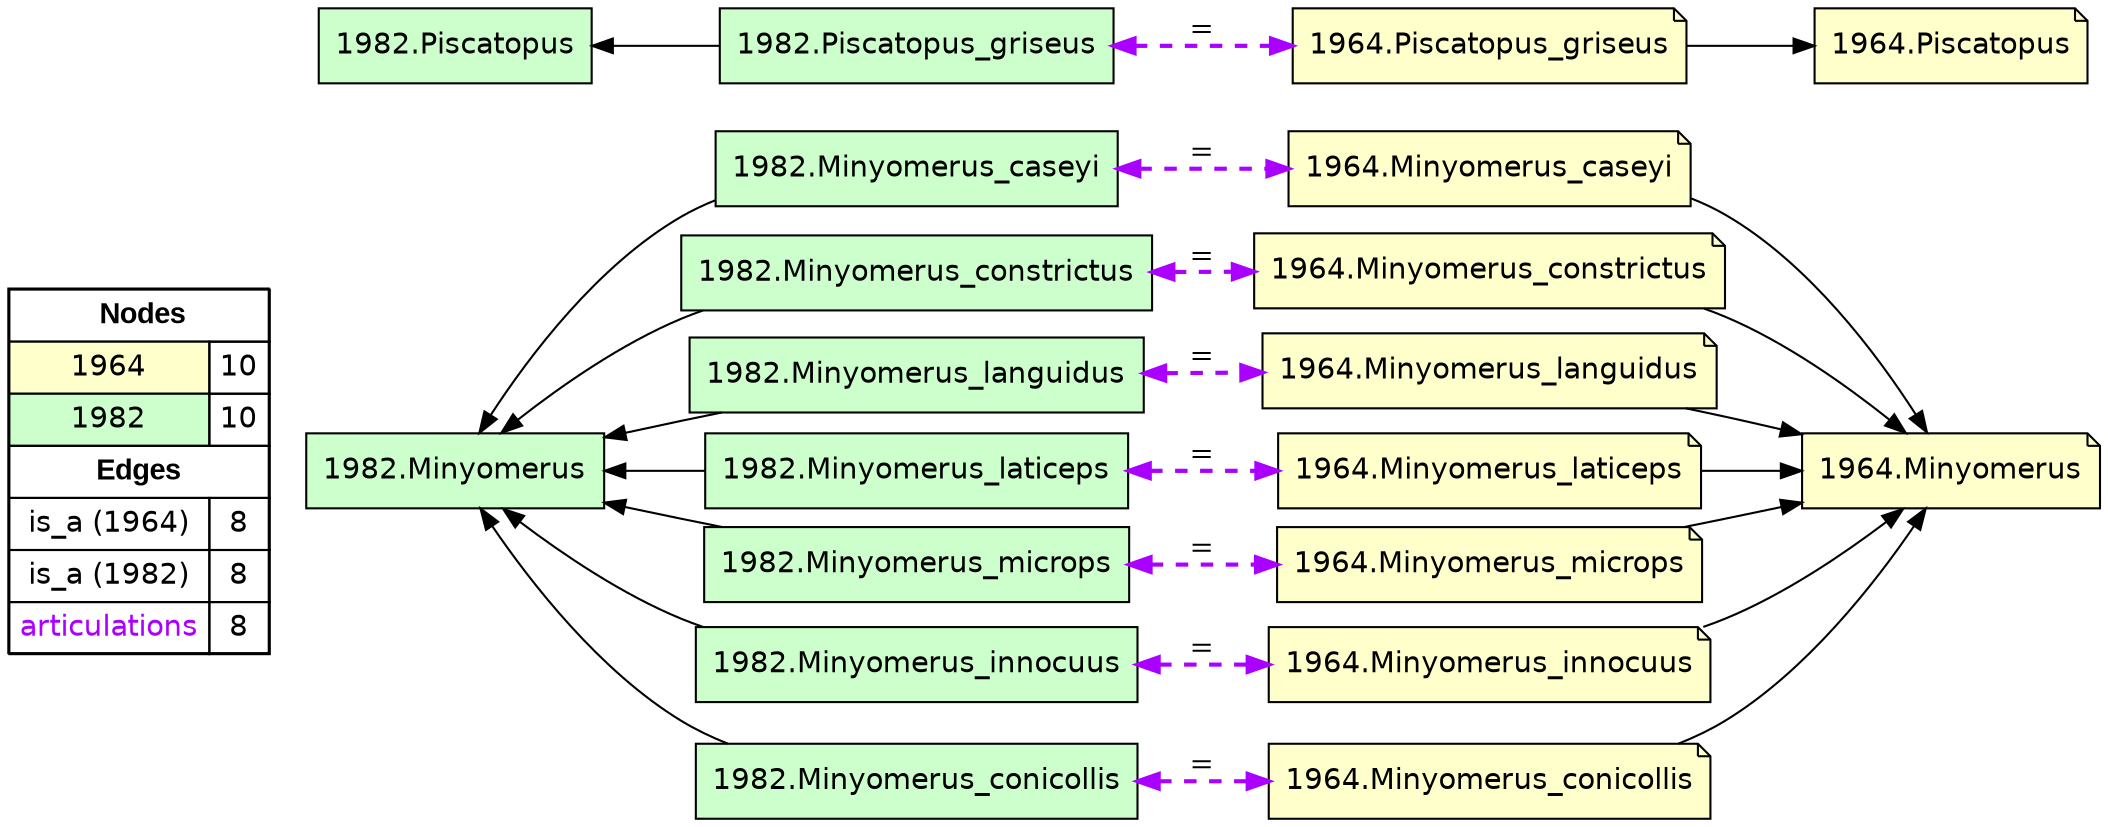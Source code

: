 digraph{
rankdir=LR
node[shape=circle style=filled fillcolor="#FFFFFF"] 
node[shape=note style=filled fillcolor="#FFFFCC" fontname="helvetica"] 
"1964.Minyomerus_conicollis"
"1964.Minyomerus"
"1964.Minyomerus_microps"
"1964.Piscatopus_griseus"
"1964.Minyomerus_caseyi"
"1964.Minyomerus_laticeps"
"1964.Minyomerus_constrictus"
"1964.Piscatopus"
"1964.Minyomerus_innocuus"
"1964.Minyomerus_languidus"
node[shape=circle style=filled fillcolor="#FFFFFF"] 
node[shape=box style=filled fillcolor="#CCFFCC" fontname="helvetica"] 
"1982.Piscatopus_griseus"
"1982.Minyomerus_caseyi"
"1982.Minyomerus_constrictus"
"1982.Minyomerus_languidus"
"1982.Piscatopus"
"1982.Minyomerus_laticeps"
"1982.Minyomerus_microps"
"1982.Minyomerus"
"1982.Minyomerus_innocuus"
"1982.Minyomerus_conicollis"
edge[style=solid color="#000000" constraint=true penwidth=1 dir=forward]
edge[style=solid color="#000000" constraint=true penwidth=1 dir=forward]
"1964.Minyomerus_microps" -> "1964.Minyomerus"
"1964.Minyomerus_languidus" -> "1964.Minyomerus"
"1964.Minyomerus_constrictus" -> "1964.Minyomerus"
"1964.Minyomerus_caseyi" -> "1964.Minyomerus"
"1964.Minyomerus_laticeps" -> "1964.Minyomerus"
"1964.Piscatopus_griseus" -> "1964.Piscatopus"
"1964.Minyomerus_innocuus" -> "1964.Minyomerus"
"1964.Minyomerus_conicollis" -> "1964.Minyomerus"
edge[style=solid color="#000000" constraint=true penwidth=1 dir=forward]
edge[style=solid color="#000000" constraint=true penwidth=1 dir=forward]
"1982.Minyomerus" -> "1982.Minyomerus_microps" [dir=back]
"1982.Minyomerus" -> "1982.Minyomerus_innocuus" [dir=back]
"1982.Minyomerus" -> "1982.Minyomerus_languidus" [dir=back]
"1982.Minyomerus" -> "1982.Minyomerus_caseyi" [dir=back]
"1982.Minyomerus" -> "1982.Minyomerus_laticeps" [dir=back]
"1982.Minyomerus" -> "1982.Minyomerus_conicollis" [dir=back]
"1982.Piscatopus" -> "1982.Piscatopus_griseus" [dir=back]
"1982.Minyomerus" -> "1982.Minyomerus_constrictus" [dir=back]
edge[style=solid color="#000000" constraint=true penwidth=1 dir=forward]
edge[style=dashed color="#AA00FF" constraint=true penwidth=2 dir=both]
"1982.Minyomerus_laticeps" -> "1964.Minyomerus_laticeps" [label="="]
"1982.Piscatopus_griseus" -> "1964.Piscatopus_griseus" [label="="]
"1982.Minyomerus_innocuus" -> "1964.Minyomerus_innocuus" [label="="]
"1982.Minyomerus_constrictus" -> "1964.Minyomerus_constrictus" [label="="]
"1982.Minyomerus_languidus" -> "1964.Minyomerus_languidus" [label="="]
"1982.Minyomerus_microps" -> "1964.Minyomerus_microps" [label="="]
"1982.Minyomerus_conicollis" -> "1964.Minyomerus_conicollis" [label="="]
"1982.Minyomerus_caseyi" -> "1964.Minyomerus_caseyi" [label="="]
node[shape=box] 
{rank=source Legend [fillcolor= white margin=0 label=< 
 <TABLE BORDER="0" CELLBORDER="1" CELLSPACING="0" CELLPADDING="4"> 
<TR> <TD COLSPAN="2"><font face="Arial Black"> Nodes</font></TD> </TR> 
<TR> 
 <TD bgcolor="#FFFFCC" fontname="helvetica">1964</TD> 
 <TD>10</TD> 
 </TR> 
<TR> 
 <TD bgcolor="#CCFFCC" fontname="helvetica">1982</TD> 
 <TD>10</TD> 
 </TR> 
<TR> <TD COLSPAN="2"><font face = "Arial Black"> Edges </font></TD> </TR> 
<TR> 
 <TD><font color ="#000000">is_a (1964)</font></TD><TD>8</TD>
</TR>
<TR> 
 <TD><font color ="#000000">is_a (1982)</font></TD><TD>8</TD>
</TR>
<TR> 
 <TD><font color ="#AA00FF">articulations</font></TD><TD>8</TD>
</TR>
</TABLE> 
 >] } 
}